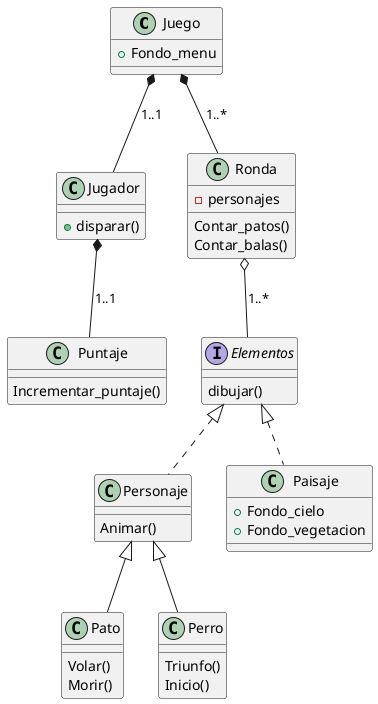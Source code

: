 @startuml

Class Juego

Juego : +Fondo_menu

Juego *-- Jugador : 1..1



Class Ronda
Ronda : -personajes
Ronda : Contar_patos()
Ronda : Contar_balas()

Juego *-- Ronda : 1..*


Class Puntaje 
Puntaje : Incrementar_puntaje()

Jugador *-- Puntaje : 1..1


Interface Elementos
Elementos : dibujar()

Ronda o-- Elementos : 1..*

Class Personaje
Personaje : Animar()

Class Pato 
Pato : Volar()
Pato : Morir()

Class Perro 
Perro : Triunfo()
Perro : Inicio()

Personaje <|-- Pato 
Personaje <|-- Perro 

Class Paisaje
Paisaje : + Fondo_cielo
Paisaje : + Fondo_vegetacion

Elementos <|.. Personaje
Elementos <|.. Paisaje

Class Jugador
Jugador : +disparar() 

@enduml





